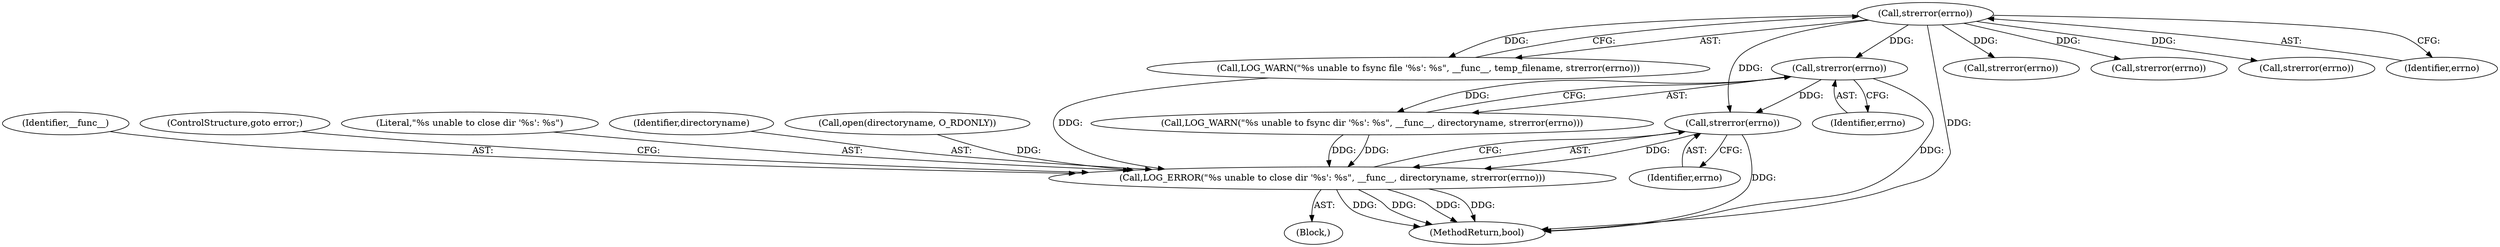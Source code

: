 digraph "0_Android_472271b153c5dc53c28beac55480a8d8434b2d5c_56@API" {
"1000423" [label="(Call,strerror(errno))"];
"1000411" [label="(Call,strerror(errno))"];
"1000347" [label="(Call,strerror(errno))"];
"1000419" [label="(Call,LOG_ERROR(\"%s unable to close dir '%s': %s\", __func__, directoryname, strerror(errno)))"];
"1000347" [label="(Call,strerror(errno))"];
"1000398" [label="(Call,strerror(errno))"];
"1000419" [label="(Call,LOG_ERROR(\"%s unable to close dir '%s': %s\", __func__, directoryname, strerror(errno)))"];
"1000343" [label="(Call,LOG_WARN(\"%s unable to fsync file '%s': %s\", __func__, temp_filename, strerror(errno)))"];
"1000421" [label="(Identifier,__func__)"];
"1000425" [label="(ControlStructure,goto error;)"];
"1000418" [label="(Block,)"];
"1000423" [label="(Call,strerror(errno))"];
"1000383" [label="(Call,strerror(errno))"];
"1000420" [label="(Literal,\"%s unable to close dir '%s': %s\")"];
"1000422" [label="(Identifier,directoryname)"];
"1000452" [label="(MethodReturn,bool)"];
"1000412" [label="(Identifier,errno)"];
"1000193" [label="(Call,open(directoryname, O_RDONLY))"];
"1000359" [label="(Call,strerror(errno))"];
"1000348" [label="(Identifier,errno)"];
"1000407" [label="(Call,LOG_WARN(\"%s unable to fsync dir '%s': %s\", __func__, directoryname, strerror(errno)))"];
"1000424" [label="(Identifier,errno)"];
"1000411" [label="(Call,strerror(errno))"];
"1000423" -> "1000419"  [label="AST: "];
"1000423" -> "1000424"  [label="CFG: "];
"1000424" -> "1000423"  [label="AST: "];
"1000419" -> "1000423"  [label="CFG: "];
"1000423" -> "1000452"  [label="DDG: "];
"1000423" -> "1000419"  [label="DDG: "];
"1000411" -> "1000423"  [label="DDG: "];
"1000347" -> "1000423"  [label="DDG: "];
"1000411" -> "1000407"  [label="AST: "];
"1000411" -> "1000412"  [label="CFG: "];
"1000412" -> "1000411"  [label="AST: "];
"1000407" -> "1000411"  [label="CFG: "];
"1000411" -> "1000452"  [label="DDG: "];
"1000411" -> "1000407"  [label="DDG: "];
"1000347" -> "1000411"  [label="DDG: "];
"1000347" -> "1000343"  [label="AST: "];
"1000347" -> "1000348"  [label="CFG: "];
"1000348" -> "1000347"  [label="AST: "];
"1000343" -> "1000347"  [label="CFG: "];
"1000347" -> "1000452"  [label="DDG: "];
"1000347" -> "1000343"  [label="DDG: "];
"1000347" -> "1000359"  [label="DDG: "];
"1000347" -> "1000383"  [label="DDG: "];
"1000347" -> "1000398"  [label="DDG: "];
"1000419" -> "1000418"  [label="AST: "];
"1000420" -> "1000419"  [label="AST: "];
"1000421" -> "1000419"  [label="AST: "];
"1000422" -> "1000419"  [label="AST: "];
"1000425" -> "1000419"  [label="CFG: "];
"1000419" -> "1000452"  [label="DDG: "];
"1000419" -> "1000452"  [label="DDG: "];
"1000419" -> "1000452"  [label="DDG: "];
"1000419" -> "1000452"  [label="DDG: "];
"1000407" -> "1000419"  [label="DDG: "];
"1000407" -> "1000419"  [label="DDG: "];
"1000343" -> "1000419"  [label="DDG: "];
"1000193" -> "1000419"  [label="DDG: "];
}
